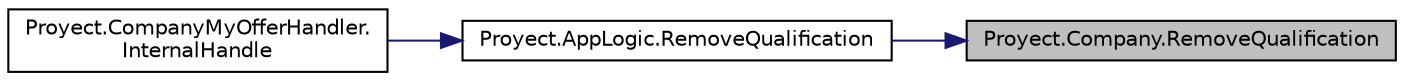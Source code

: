 digraph "Proyect.Company.RemoveQualification"
{
 // INTERACTIVE_SVG=YES
 // LATEX_PDF_SIZE
  edge [fontname="Helvetica",fontsize="10",labelfontname="Helvetica",labelfontsize="10"];
  node [fontname="Helvetica",fontsize="10",shape=record];
  rankdir="RL";
  Node1 [label="Proyect.Company.RemoveQualification",height=0.2,width=0.4,color="black", fillcolor="grey75", style="filled", fontcolor="black",tooltip="Remueve la habilitacion de una oferta (Por expert)."];
  Node1 -> Node2 [dir="back",color="midnightblue",fontsize="10",style="solid",fontname="Helvetica"];
  Node2 [label="Proyect.AppLogic.RemoveQualification",height=0.2,width=0.4,color="black", fillcolor="white", style="filled",URL="$classProyect_1_1AppLogic.html#a2d57eec9d6ab914e77b9674e0a2ce986",tooltip="Remueve las habilitaciones de una compania. Le delega la responsabilidad a compani (La experta)."];
  Node2 -> Node3 [dir="back",color="midnightblue",fontsize="10",style="solid",fontname="Helvetica"];
  Node3 [label="Proyect.CompanyMyOfferHandler.\lInternalHandle",height=0.2,width=0.4,color="black", fillcolor="white", style="filled",URL="$classProyect_1_1CompanyMyOfferHandler.html#a32af3162617a6937334c733af2d5d6d7",tooltip="Procesa el mensaje \"/registrar\" y retorna true; retorna false en caso contrario."];
}
